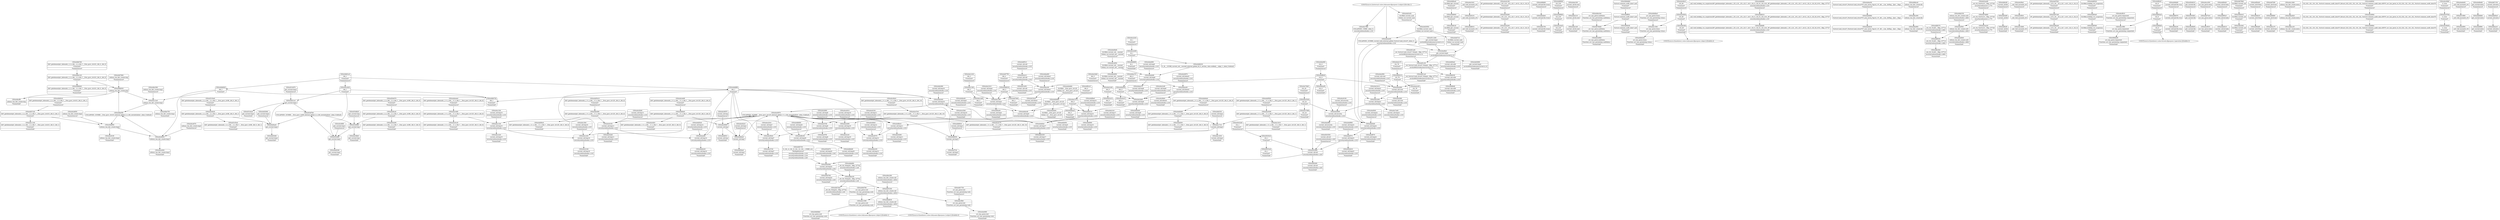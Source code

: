 digraph {
	CE0x44bb7d0 [shape=record,shape=Mrecord,label="{CE0x44bb7d0|i64*_getelementptr_inbounds_(_2_x_i64_,_2_x_i64_*___llvm_gcov_ctr410,_i64_0,_i64_0)|*Constant*|*SummSource*}"]
	CE0x44d9c20 [shape=record,shape=Mrecord,label="{CE0x44d9c20|GLOBAL:get_current|*Constant*|*SummSink*}"]
	CE0x4504760 [shape=record,shape=Mrecord,label="{CE0x4504760|current_sid:tmp24|security/selinux/hooks.c,220|*SummSink*}"]
	CE0x44e0210 [shape=record,shape=Mrecord,label="{CE0x44e0210|_call_void_mcount()_#3}"]
	CE0x44cb200 [shape=record,shape=Mrecord,label="{CE0x44cb200|i8*_getelementptr_inbounds_(_45_x_i8_,_45_x_i8_*_.str12,_i32_0,_i32_0)|*Constant*|*SummSink*}"]
	CE0x44bd830 [shape=record,shape=Mrecord,label="{CE0x44bd830|selinux_tun_dev_create:call|security/selinux/hooks.c,4652|*SummSink*}"]
	CE0x44c1830 [shape=record,shape=Mrecord,label="{CE0x44c1830|current_sid:tmp2|*SummSink*}"]
	CE0x453d7b0 [shape=record,shape=Mrecord,label="{CE0x453d7b0|COLLAPSED:_GCMRE___llvm_gcov_ctr98_internal_global_2_x_i64_zeroinitializer:_elem_0:default:}"]
	CE0x44dfd90 [shape=record,shape=Mrecord,label="{CE0x44dfd90|current_sid:tmp10|security/selinux/hooks.c,218|*SummSink*}"]
	CE0x44dad00 [shape=record,shape=Mrecord,label="{CE0x44dad00|current_sid:tobool|security/selinux/hooks.c,218|*SummSource*}"]
	CE0x44dc640 [shape=record,shape=Mrecord,label="{CE0x44dc640|current_sid:tmp18|security/selinux/hooks.c,218}"]
	CE0x44fa750 [shape=record,shape=Mrecord,label="{CE0x44fa750|current_sid:land.lhs.true2|*SummSink*}"]
	CE0x44ceee0 [shape=record,shape=Mrecord,label="{CE0x44ceee0|i32_218|*Constant*|*SummSink*}"]
	CE0x4504580 [shape=record,shape=Mrecord,label="{CE0x4504580|current_sid:tmp24|security/selinux/hooks.c,220}"]
	CE0x4510ea0 [shape=record,shape=Mrecord,label="{CE0x4510ea0|get_current:tmp3|*SummSink*}"]
	CE0x44ee160 [shape=record,shape=Mrecord,label="{CE0x44ee160|current_sid:do.end|*SummSource*}"]
	CE0x44c91f0 [shape=record,shape=Mrecord,label="{CE0x44c91f0|current_sid:tmp13|security/selinux/hooks.c,218}"]
	CE0x44eb220 [shape=record,shape=Mrecord,label="{CE0x44eb220|current_sid:tmp14|security/selinux/hooks.c,218|*SummSink*}"]
	CE0x44f0a00 [shape=record,shape=Mrecord,label="{CE0x44f0a00|current_sid:tmp4|security/selinux/hooks.c,218|*SummSink*}"]
	CE0x44d3890 [shape=record,shape=Mrecord,label="{CE0x44d3890|get_current:tmp4|./arch/x86/include/asm/current.h,14|*SummSink*}"]
	CE0x44d8900 [shape=record,shape=Mrecord,label="{CE0x44d8900|i32_218|*Constant*|*SummSource*}"]
	CE0x44e1300 [shape=record,shape=Mrecord,label="{CE0x44e1300|i64_3|*Constant*}"]
	CE0x44bc560 [shape=record,shape=Mrecord,label="{CE0x44bc560|selinux_tun_dev_create:tmp1|*SummSource*}"]
	CE0x44d4e40 [shape=record,shape=Mrecord,label="{CE0x44d4e40|current_sid:tmp5|security/selinux/hooks.c,218|*SummSource*}"]
	CE0x44be3e0 [shape=record,shape=Mrecord,label="{CE0x44be3e0|avc_has_perm:auditdata|Function::avc_has_perm&Arg::auditdata::|*SummSource*}"]
	CE0x44bb430 [shape=record,shape=Mrecord,label="{CE0x44bb430|avc_has_perm:tclass|Function::avc_has_perm&Arg::tclass::|*SummSink*}"]
	"CONST[source:0(mediator),value:2(dynamic)][purpose:{object}][SnkIdx:1]"
	CE0x44e3e10 [shape=record,shape=Mrecord,label="{CE0x44e3e10|i64_5|*Constant*|*SummSink*}"]
	CE0x44c43b0 [shape=record,shape=Mrecord,label="{CE0x44c43b0|current_sid:tmp18|security/selinux/hooks.c,218|*SummSink*}"]
	CE0x44ef2d0 [shape=record,shape=Mrecord,label="{CE0x44ef2d0|current_sid:tmp22|security/selinux/hooks.c,218}"]
	CE0x44c2290 [shape=record,shape=Mrecord,label="{CE0x44c2290|i8_1|*Constant*}"]
	CE0x44d4440 [shape=record,shape=Mrecord,label="{CE0x44d4440|current_sid:tmp9|security/selinux/hooks.c,218|*SummSink*}"]
	CE0x44d6d80 [shape=record,shape=Mrecord,label="{CE0x44d6d80|_call_void_lockdep_rcu_suspicious(i8*_getelementptr_inbounds_(_25_x_i8_,_25_x_i8_*_.str3,_i32_0,_i32_0),_i32_218,_i8*_getelementptr_inbounds_(_45_x_i8_,_45_x_i8_*_.str12,_i32_0,_i32_0))_#10,_!dbg_!27727|security/selinux/hooks.c,218|*SummSource*}"]
	CE0x45033a0 [shape=record,shape=Mrecord,label="{CE0x45033a0|i32_1|*Constant*|*SummSink*}"]
	CE0x44ee6d0 [shape=record,shape=Mrecord,label="{CE0x44ee6d0|current_sid:tmp8|security/selinux/hooks.c,218}"]
	CE0x44d96d0 [shape=record,shape=Mrecord,label="{CE0x44d96d0|current_sid:call4|security/selinux/hooks.c,218|*SummSink*}"]
	CE0x44ca020 [shape=record,shape=Mrecord,label="{CE0x44ca020|i64_1|*Constant*}"]
	CE0x44f1c00 [shape=record,shape=Mrecord,label="{CE0x44f1c00|_ret_%struct.task_struct*_%tmp4,_!dbg_!27714|./arch/x86/include/asm/current.h,14}"]
	CE0x44d7960 [shape=record,shape=Mrecord,label="{CE0x44d7960|i64_2|*Constant*|*SummSink*}"]
	CE0x44f2490 [shape=record,shape=Mrecord,label="{CE0x44f2490|current_sid:sid|security/selinux/hooks.c,220|*SummSink*}"]
	CE0x44e09f0 [shape=record,shape=Mrecord,label="{CE0x44e09f0|avc_has_perm:tsid|Function::avc_has_perm&Arg::tsid::|*SummSink*}"]
	CE0x44fb860 [shape=record,shape=Mrecord,label="{CE0x44fb860|current_sid:land.lhs.true2|*SummSource*}"]
	CE0x44d3a50 [shape=record,shape=Mrecord,label="{CE0x44d3a50|GLOBAL:current_task|Global_var:current_task|*SummSource*}"]
	CE0x44bd620 [shape=record,shape=Mrecord,label="{CE0x44bd620|i64_1|*Constant*}"]
	CE0x44d31c0 [shape=record,shape=Mrecord,label="{CE0x44d31c0|get_current:tmp3}"]
	CE0x44c4fc0 [shape=record,shape=Mrecord,label="{CE0x44c4fc0|i64*_getelementptr_inbounds_(_11_x_i64_,_11_x_i64_*___llvm_gcov_ctr125,_i64_0,_i64_0)|*Constant*|*SummSink*}"]
	CE0x44ebb30 [shape=record,shape=Mrecord,label="{CE0x44ebb30|%struct.task_struct*_(%struct.task_struct**)*_asm_movq_%gs:$_1:P_,$0_,_r,im,_dirflag_,_fpsr_,_flags_|*SummSink*}"]
	CE0x44bbca0 [shape=record,shape=Mrecord,label="{CE0x44bbca0|selinux_tun_dev_create:bb|*SummSource*}"]
	CE0x44b81a0 [shape=record,shape=Mrecord,label="{CE0x44b81a0|i64_1|*Constant*|*SummSource*}"]
	CE0x44f0cc0 [shape=record,shape=Mrecord,label="{CE0x44f0cc0|i64_0|*Constant*|*SummSource*}"]
	CE0x643e9b0 [shape=record,shape=Mrecord,label="{CE0x643e9b0|avc_has_perm:auditdata|Function::avc_has_perm&Arg::auditdata::|*SummSink*}"]
	CE0x3dbc0e0 [shape=record,shape=Mrecord,label="{CE0x3dbc0e0|_ret_i32_%call1,_!dbg_!27714|security/selinux/hooks.c,4661|*SummSink*}"]
	CE0x44c1140 [shape=record,shape=Mrecord,label="{CE0x44c1140|i64*_getelementptr_inbounds_(_2_x_i64_,_2_x_i64_*___llvm_gcov_ctr410,_i64_0,_i64_1)|*Constant*|*SummSink*}"]
	CE0x44d56c0 [shape=record,shape=Mrecord,label="{CE0x44d56c0|i64*_getelementptr_inbounds_(_11_x_i64_,_11_x_i64_*___llvm_gcov_ctr125,_i64_0,_i64_6)|*Constant*|*SummSink*}"]
	CE0x44c82c0 [shape=record,shape=Mrecord,label="{CE0x44c82c0|current_sid:tmp1|*SummSource*}"]
	CE0x44fdc80 [shape=record,shape=Mrecord,label="{CE0x44fdc80|current_sid:bb|*SummSource*}"]
	CE0x44c2160 [shape=record,shape=Mrecord,label="{CE0x44c2160|current_sid:tmp16|security/selinux/hooks.c,218|*SummSink*}"]
	CE0x44eb8b0 [shape=record,shape=Mrecord,label="{CE0x44eb8b0|%struct.task_struct*_(%struct.task_struct**)*_asm_movq_%gs:$_1:P_,$0_,_r,im,_dirflag_,_fpsr_,_flags_}"]
	CE0x44dd810 [shape=record,shape=Mrecord,label="{CE0x44dd810|_call_void_mcount()_#3|*SummSink*}"]
	CE0x44c17c0 [shape=record,shape=Mrecord,label="{CE0x44c17c0|current_sid:tmp2}"]
	CE0x44c3b80 [shape=record,shape=Mrecord,label="{CE0x44c3b80|_call_void_mcount()_#3|*SummSink*}"]
	CE0x4502d10 [shape=record,shape=Mrecord,label="{CE0x4502d10|current_sid:tmp23|security/selinux/hooks.c,218|*SummSink*}"]
	CE0x44ef400 [shape=record,shape=Mrecord,label="{CE0x44ef400|current_sid:tmp22|security/selinux/hooks.c,218|*SummSource*}"]
	CE0x44d7cd0 [shape=record,shape=Mrecord,label="{CE0x44d7cd0|i8*_getelementptr_inbounds_(_25_x_i8_,_25_x_i8_*_.str3,_i32_0,_i32_0)|*Constant*}"]
	CE0x44bf630 [shape=record,shape=Mrecord,label="{CE0x44bf630|current_sid:tmp3|*SummSource*}"]
	CE0x44d7f20 [shape=record,shape=Mrecord,label="{CE0x44d7f20|i8*_getelementptr_inbounds_(_25_x_i8_,_25_x_i8_*_.str3,_i32_0,_i32_0)|*Constant*|*SummSource*}"]
	CE0x44e3c60 [shape=record,shape=Mrecord,label="{CE0x44e3c60|i64_5|*Constant*}"]
	CE0x643ea20 [shape=record,shape=Mrecord,label="{CE0x643ea20|_ret_i32_%retval.0,_!dbg_!27728|security/selinux/avc.c,775|*SummSink*}"]
	CE0x44e3540 [shape=record,shape=Mrecord,label="{CE0x44e3540|i32_22|*Constant*}"]
	CE0x44d8440 [shape=record,shape=Mrecord,label="{CE0x44d8440|GLOBAL:lockdep_rcu_suspicious|*Constant*}"]
	CE0x589dc80 [shape=record,shape=Mrecord,label="{CE0x589dc80|avc_has_perm:requested|Function::avc_has_perm&Arg::requested::|*SummSink*}"]
	CE0x44cc430 [shape=record,shape=Mrecord,label="{CE0x44cc430|current_sid:tmp16|security/selinux/hooks.c,218}"]
	CE0x44c8390 [shape=record,shape=Mrecord,label="{CE0x44c8390|i64*_getelementptr_inbounds_(_11_x_i64_,_11_x_i64_*___llvm_gcov_ctr125,_i64_0,_i64_1)|*Constant*}"]
	CE0x44f4c00 [shape=record,shape=Mrecord,label="{CE0x44f4c00|current_sid:land.lhs.true|*SummSink*}"]
	CE0x45104e0 [shape=record,shape=Mrecord,label="{CE0x45104e0|i64*_getelementptr_inbounds_(_2_x_i64_,_2_x_i64_*___llvm_gcov_ctr98,_i64_0,_i64_1)|*Constant*|*SummSource*}"]
	CE0x44bb4a0 [shape=record,shape=Mrecord,label="{CE0x44bb4a0|i32_8|*Constant*}"]
	CE0x4503f40 [shape=record,shape=Mrecord,label="{CE0x4503f40|get_current:bb}"]
	CE0x453c8e0 [shape=record,shape=Mrecord,label="{CE0x453c8e0|get_current:tmp1}"]
	CE0x44c8100 [shape=record,shape=Mrecord,label="{CE0x44c8100|current_sid:security|security/selinux/hooks.c,218|*SummSource*}"]
	CE0x44d4dd0 [shape=record,shape=Mrecord,label="{CE0x44d4dd0|GLOBAL:__llvm_gcov_ctr125|Global_var:__llvm_gcov_ctr125}"]
	CE0x44bdba0 [shape=record,shape=Mrecord,label="{CE0x44bdba0|avc_has_perm:tclass|Function::avc_has_perm&Arg::tclass::|*SummSource*}"]
	CE0x44e2c70 [shape=record,shape=Mrecord,label="{CE0x44e2c70|i32_78|*Constant*|*SummSource*}"]
	CE0x44c6330 [shape=record,shape=Mrecord,label="{CE0x44c6330|current_sid:tmp11|security/selinux/hooks.c,218|*SummSource*}"]
	CE0x44e3290 [shape=record,shape=Mrecord,label="{CE0x44e3290|current_sid:tmp21|security/selinux/hooks.c,218}"]
	CE0x44c47e0 [shape=record,shape=Mrecord,label="{CE0x44c47e0|i64*_getelementptr_inbounds_(_11_x_i64_,_11_x_i64_*___llvm_gcov_ctr125,_i64_0,_i64_10)|*Constant*}"]
	CE0x44c2430 [shape=record,shape=Mrecord,label="{CE0x44c2430|i8_1|*Constant*|*SummSource*}"]
	CE0x44cb0d0 [shape=record,shape=Mrecord,label="{CE0x44cb0d0|i8*_getelementptr_inbounds_(_45_x_i8_,_45_x_i8_*_.str12,_i32_0,_i32_0)|*Constant*}"]
	CE0x453d820 [shape=record,shape=Mrecord,label="{CE0x453d820|get_current:tmp|*SummSource*}"]
	CE0x44e3d40 [shape=record,shape=Mrecord,label="{CE0x44e3d40|i64_5|*Constant*|*SummSource*}"]
	CE0x4504070 [shape=record,shape=Mrecord,label="{CE0x4504070|i64*_getelementptr_inbounds_(_2_x_i64_,_2_x_i64_*___llvm_gcov_ctr98,_i64_0,_i64_0)|*Constant*|*SummSource*}"]
	"CONST[source:2(external),value:2(dynamic)][purpose:{subject}][SrcIdx:1]"
	CE0x44f8300 [shape=record,shape=Mrecord,label="{CE0x44f8300|_ret_i32_%call1,_!dbg_!27714|security/selinux/hooks.c,4661}"]
	CE0x44ebf30 [shape=record,shape=Mrecord,label="{CE0x44ebf30|i64*_getelementptr_inbounds_(_11_x_i64_,_11_x_i64_*___llvm_gcov_ctr125,_i64_0,_i64_9)|*Constant*|*SummSink*}"]
	CE0x44c6570 [shape=record,shape=Mrecord,label="{CE0x44c6570|current_sid:tmp12|security/selinux/hooks.c,218}"]
	CE0x44eaed0 [shape=record,shape=Mrecord,label="{CE0x44eaed0|current_sid:tmp14|security/selinux/hooks.c,218}"]
	CE0x44eb7c0 [shape=record,shape=Mrecord,label="{CE0x44eb7c0|GLOBAL:current_task|Global_var:current_task|*SummSink*}"]
	CE0x44cb190 [shape=record,shape=Mrecord,label="{CE0x44cb190|i8*_getelementptr_inbounds_(_45_x_i8_,_45_x_i8_*_.str12,_i32_0,_i32_0)|*Constant*|*SummSource*}"]
	CE0x44bec20 [shape=record,shape=Mrecord,label="{CE0x44bec20|_ret_i32_%tmp24,_!dbg_!27742|security/selinux/hooks.c,220}"]
	CE0x44ca300 [shape=record,shape=Mrecord,label="{CE0x44ca300|avc_has_perm:entry|*SummSource*}"]
	CE0x44f9440 [shape=record,shape=Mrecord,label="{CE0x44f9440|current_sid:do.body|*SummSource*}"]
	CE0x44c66e0 [shape=record,shape=Mrecord,label="{CE0x44c66e0|current_sid:tmp12|security/selinux/hooks.c,218|*SummSource*}"]
	CE0x44beec0 [shape=record,shape=Mrecord,label="{CE0x44beec0|GLOBAL:current_sid|*Constant*}"]
	CE0x589dcf0 [shape=record,shape=Mrecord,label="{CE0x589dcf0|%struct.common_audit_data*_null|*Constant*|*SummSink*}"]
	CE0x44d94e0 [shape=record,shape=Mrecord,label="{CE0x44d94e0|current_sid:call4|security/selinux/hooks.c,218|*SummSource*}"]
	CE0x44e8b90 [shape=record,shape=Mrecord,label="{CE0x44e8b90|get_current:bb|*SummSink*}"]
	CE0x44e3b10 [shape=record,shape=Mrecord,label="{CE0x44e3b10|i64_4|*Constant*|*SummSink*}"]
	CE0x44bd410 [shape=record,shape=Mrecord,label="{CE0x44bd410|current_sid:do.body|*SummSink*}"]
	CE0x44d5410 [shape=record,shape=Mrecord,label="{CE0x44d5410|i64*_getelementptr_inbounds_(_11_x_i64_,_11_x_i64_*___llvm_gcov_ctr125,_i64_0,_i64_6)|*Constant*|*SummSource*}"]
	CE0x44f4d10 [shape=record,shape=Mrecord,label="{CE0x44f4d10|current_sid:if.then}"]
	CE0x44e8390 [shape=record,shape=Mrecord,label="{CE0x44e8390|get_current:tmp1|*SummSink*}"]
	CE0x45105a0 [shape=record,shape=Mrecord,label="{CE0x45105a0|i64*_getelementptr_inbounds_(_2_x_i64_,_2_x_i64_*___llvm_gcov_ctr98,_i64_0,_i64_1)|*Constant*|*SummSink*}"]
	CE0x44da0e0 [shape=record,shape=Mrecord,label="{CE0x44da0e0|i64_4|*Constant*}"]
	CE0x4503240 [shape=record,shape=Mrecord,label="{CE0x4503240|i32_1|*Constant*|*SummSource*}"]
	CE0x44d9250 [shape=record,shape=Mrecord,label="{CE0x44d9250|current_sid:call4|security/selinux/hooks.c,218}"]
	CE0x44d8e80 [shape=record,shape=Mrecord,label="{CE0x44d8e80|current_sid:tmp20|security/selinux/hooks.c,218|*SummSink*}"]
	CE0x44da4e0 [shape=record,shape=Mrecord,label="{CE0x44da4e0|i64*_getelementptr_inbounds_(_11_x_i64_,_11_x_i64_*___llvm_gcov_ctr125,_i64_0,_i64_8)|*Constant*|*SummSource*}"]
	CE0x44d8590 [shape=record,shape=Mrecord,label="{CE0x44d8590|GLOBAL:lockdep_rcu_suspicious|*Constant*|*SummSink*}"]
	CE0x44c6d30 [shape=record,shape=Mrecord,label="{CE0x44c6d30|selinux_tun_dev_create:tmp3}"]
	CE0x44bbb40 [shape=record,shape=Mrecord,label="{CE0x44bbb40|i64*_getelementptr_inbounds_(_2_x_i64_,_2_x_i64_*___llvm_gcov_ctr410,_i64_0,_i64_0)|*Constant*|*SummSink*}"]
	CE0x44be750 [shape=record,shape=Mrecord,label="{CE0x44be750|selinux_tun_dev_create:tmp1|*SummSink*}"]
	CE0x44d4eb0 [shape=record,shape=Mrecord,label="{CE0x44d4eb0|GLOBAL:__llvm_gcov_ctr125|Global_var:__llvm_gcov_ctr125|*SummSink*}"]
	CE0x44c1090 [shape=record,shape=Mrecord,label="{CE0x44c1090|avc_has_perm:ssid|Function::avc_has_perm&Arg::ssid::}"]
	CE0x44e2fd0 [shape=record,shape=Mrecord,label="{CE0x44e2fd0|current_sid:cred|security/selinux/hooks.c,218|*SummSink*}"]
	CE0x44e8ae0 [shape=record,shape=Mrecord,label="{CE0x44e8ae0|get_current:tmp2}"]
	CE0x44edfa0 [shape=record,shape=Mrecord,label="{CE0x44edfa0|get_current:tmp4|./arch/x86/include/asm/current.h,14}"]
	CE0x44ddf80 [shape=record,shape=Mrecord,label="{CE0x44ddf80|i64_1|*Constant*}"]
	CE0x44d30d0 [shape=record,shape=Mrecord,label="{CE0x44d30d0|get_current:tmp2|*SummSink*}"]
	CE0x4504910 [shape=record,shape=Mrecord,label="{CE0x4504910|get_current:bb|*SummSource*}"]
	CE0x44eea00 [shape=record,shape=Mrecord,label="{CE0x44eea00|current_sid:tobool1|security/selinux/hooks.c,218}"]
	CE0x44c3f60 [shape=record,shape=Mrecord,label="{CE0x44c3f60|avc_has_perm:requested|Function::avc_has_perm&Arg::requested::}"]
	CE0x44e14d0 [shape=record,shape=Mrecord,label="{CE0x44e14d0|i64_3|*Constant*|*SummSink*}"]
	CE0x44bf330 [shape=record,shape=Mrecord,label="{CE0x44bf330|current_sid:tmp2|*SummSource*}"]
	CE0x44e3cd0 [shape=record,shape=Mrecord,label="{CE0x44e3cd0|current_sid:tmp9|security/selinux/hooks.c,218|*SummSource*}"]
	CE0x44cf9a0 [shape=record,shape=Mrecord,label="{CE0x44cf9a0|_call_void_mcount()_#3|*SummSource*}"]
	CE0x44c81f0 [shape=record,shape=Mrecord,label="{CE0x44c81f0|selinux_tun_dev_create:tmp2|*SummSink*}"]
	CE0x44d4310 [shape=record,shape=Mrecord,label="{CE0x44d4310|current_sid:tmp10|security/selinux/hooks.c,218}"]
	CE0x44b76a0 [shape=record,shape=Mrecord,label="{CE0x44b76a0|_ret_i32_%tmp24,_!dbg_!27742|security/selinux/hooks.c,220|*SummSink*}"]
	CE0x44e2d90 [shape=record,shape=Mrecord,label="{CE0x44e2d90|current_sid:cred|security/selinux/hooks.c,218}"]
	CE0x44c9bb0 [shape=record,shape=Mrecord,label="{CE0x44c9bb0|get_current:tmp|*SummSink*}"]
	CE0x44e2e00 [shape=record,shape=Mrecord,label="{CE0x44e2e00|COLLAPSED:_GCMRE_current_task_external_global_%struct.task_struct*:_elem_0::|security/selinux/hooks.c,218}"]
	CE0x44be960 [shape=record,shape=Mrecord,label="{CE0x44be960|selinux_tun_dev_create:bb|*SummSink*}"]
	CE0x44f70f0 [shape=record,shape=Mrecord,label="{CE0x44f70f0|current_sid:if.end|*SummSource*}"]
	CE0x453d5b0 [shape=record,shape=Mrecord,label="{CE0x453d5b0|get_current:tmp}"]
	CE0x44d6df0 [shape=record,shape=Mrecord,label="{CE0x44d6df0|_call_void_lockdep_rcu_suspicious(i8*_getelementptr_inbounds_(_25_x_i8_,_25_x_i8_*_.str3,_i32_0,_i32_0),_i32_218,_i8*_getelementptr_inbounds_(_45_x_i8_,_45_x_i8_*_.str12,_i32_0,_i32_0))_#10,_!dbg_!27727|security/selinux/hooks.c,218|*SummSink*}"]
	CE0x44dcf80 [shape=record,shape=Mrecord,label="{CE0x44dcf80|i64*_getelementptr_inbounds_(_11_x_i64_,_11_x_i64_*___llvm_gcov_ctr125,_i64_0,_i64_6)|*Constant*}"]
	CE0x44ce000 [shape=record,shape=Mrecord,label="{CE0x44ce000|selinux_tun_dev_create:tmp3|*SummSink*}"]
	CE0x44f5ed0 [shape=record,shape=Mrecord,label="{CE0x44f5ed0|current_sid:if.then|*SummSink*}"]
	"CONST[source:0(mediator),value:2(dynamic)][purpose:{subject}][SnkIdx:0]"
	CE0x44dc890 [shape=record,shape=Mrecord,label="{CE0x44dc890|current_sid:tmp18|security/selinux/hooks.c,218|*SummSource*}"]
	CE0x44ba620 [shape=record,shape=Mrecord,label="{CE0x44ba620|selinux_tun_dev_create:entry}"]
	CE0x44c9800 [shape=record,shape=Mrecord,label="{CE0x44c9800|current_sid:tmp}"]
	CE0x44d4ba0 [shape=record,shape=Mrecord,label="{CE0x44d4ba0|i64_0|*Constant*|*SummSink*}"]
	CE0x44d6fb0 [shape=record,shape=Mrecord,label="{CE0x44d6fb0|i32_(i32,_i32,_i16,_i32,_%struct.common_audit_data*)*_bitcast_(i32_(i32,_i32,_i16,_i32,_%struct.common_audit_data.495*)*_avc_has_perm_to_i32_(i32,_i32,_i16,_i32,_%struct.common_audit_data*)*)|*Constant*|*SummSink*}"]
	CE0x44e3fb0 [shape=record,shape=Mrecord,label="{CE0x44e3fb0|avc_has_perm:tsid|Function::avc_has_perm&Arg::tsid::}"]
	CE0x44bbf60 [shape=record,shape=Mrecord,label="{CE0x44bbf60|_ret_i32_%tmp24,_!dbg_!27742|security/selinux/hooks.c,220|*SummSource*}"]
	CE0x44bb5c0 [shape=record,shape=Mrecord,label="{CE0x44bb5c0|i64*_getelementptr_inbounds_(_2_x_i64_,_2_x_i64_*___llvm_gcov_ctr410,_i64_0,_i64_1)|*Constant*|*SummSource*}"]
	CE0x44ee890 [shape=record,shape=Mrecord,label="{CE0x44ee890|current_sid:tmp8|security/selinux/hooks.c,218|*SummSource*}"]
	CE0x44cfa10 [shape=record,shape=Mrecord,label="{CE0x44cfa10|current_sid:call|security/selinux/hooks.c,218}"]
	CE0x5b78dd0 [shape=record,shape=Mrecord,label="{CE0x5b78dd0|avc_has_perm:auditdata|Function::avc_has_perm&Arg::auditdata::}"]
	CE0x44d8520 [shape=record,shape=Mrecord,label="{CE0x44d8520|GLOBAL:lockdep_rcu_suspicious|*Constant*|*SummSource*}"]
	CE0x44cb7d0 [shape=record,shape=Mrecord,label="{CE0x44cb7d0|current_sid:tmp6|security/selinux/hooks.c,218}"]
	CE0x44d86b0 [shape=record,shape=Mrecord,label="{CE0x44d86b0|i32_218|*Constant*}"]
	CE0x44c4490 [shape=record,shape=Mrecord,label="{CE0x44c4490|current_sid:tmp19|security/selinux/hooks.c,218}"]
	CE0x44c2850 [shape=record,shape=Mrecord,label="{CE0x44c2850|GLOBAL:current_sid.__warned|Global_var:current_sid.__warned}"]
	CE0x44ee1d0 [shape=record,shape=Mrecord,label="{CE0x44ee1d0|current_sid:do.end|*SummSink*}"]
	CE0x44cf830 [shape=record,shape=Mrecord,label="{CE0x44cf830|_call_void_mcount()_#3}"]
	CE0x4ddfe40 [shape=record,shape=Mrecord,label="{CE0x4ddfe40|i32_8|*Constant*|*SummSource*}"]
	CE0x44c87f0 [shape=record,shape=Mrecord,label="{CE0x44c87f0|current_sid:tmp6|security/selinux/hooks.c,218|*SummSink*}"]
	CE0x44bd780 [shape=record,shape=Mrecord,label="{CE0x44bd780|avc_has_perm:ssid|Function::avc_has_perm&Arg::ssid::|*SummSource*}"]
	CE0x44dac90 [shape=record,shape=Mrecord,label="{CE0x44dac90|current_sid:tobool|security/selinux/hooks.c,218}"]
	CE0x44d3060 [shape=record,shape=Mrecord,label="{CE0x44d3060|get_current:tmp2|*SummSource*}"]
	CE0x44bb930 [shape=record,shape=Mrecord,label="{CE0x44bb930|selinux_tun_dev_create:tmp}"]
	CE0x44e2c00 [shape=record,shape=Mrecord,label="{CE0x44e2c00|i32_78|*Constant*|*SummSink*}"]
	CE0x44c4ce0 [shape=record,shape=Mrecord,label="{CE0x44c4ce0|current_sid:tmp19|security/selinux/hooks.c,218|*SummSink*}"]
	CE0x44d77f0 [shape=record,shape=Mrecord,label="{CE0x44d77f0|i64_2|*Constant*|*SummSource*}"]
	CE0x44c0c30 [shape=record,shape=Mrecord,label="{CE0x44c0c30|i64*_getelementptr_inbounds_(_11_x_i64_,_11_x_i64_*___llvm_gcov_ctr125,_i64_0,_i64_8)|*Constant*|*SummSink*}"]
	CE0x44e0bd0 [shape=record,shape=Mrecord,label="{CE0x44e0bd0|GLOBAL:current_sid.__warned|Global_var:current_sid.__warned|*SummSource*}"]
	CE0x44c0980 [shape=record,shape=Mrecord,label="{CE0x44c0980|i1_true|*Constant*|*SummSource*}"]
	CE0x44e1570 [shape=record,shape=Mrecord,label="{CE0x44e1570|i64_0|*Constant*}"]
	CE0x4510d70 [shape=record,shape=Mrecord,label="{CE0x4510d70|get_current:tmp3|*SummSource*}"]
	CE0x4510f60 [shape=record,shape=Mrecord,label="{CE0x4510f60|_call_void_mcount()_#3}"]
	CE0x44c4910 [shape=record,shape=Mrecord,label="{CE0x44c4910|current_sid:tmp19|security/selinux/hooks.c,218|*SummSource*}"]
	CE0x44c3e50 [shape=record,shape=Mrecord,label="{CE0x44c3e50|current_sid:call|security/selinux/hooks.c,218|*SummSink*}"]
	CE0x44b78b0 [shape=record,shape=Mrecord,label="{CE0x44b78b0|GLOBAL:current_sid|*Constant*|*SummSource*}"]
	CE0x44bc400 [shape=record,shape=Mrecord,label="{CE0x44bc400|selinux_tun_dev_create:bb}"]
	CE0x44e0d50 [shape=record,shape=Mrecord,label="{CE0x44e0d50|GLOBAL:current_sid.__warned|Global_var:current_sid.__warned|*SummSink*}"]
	CE0x44f4b60 [shape=record,shape=Mrecord,label="{CE0x44f4b60|current_sid:land.lhs.true|*SummSource*}"]
	CE0x44d4cd0 [shape=record,shape=Mrecord,label="{CE0x44d4cd0|current_sid:tmp5|security/selinux/hooks.c,218}"]
	CE0x44c68e0 [shape=record,shape=Mrecord,label="{CE0x44c68e0|current_sid:tobool1|security/selinux/hooks.c,218|*SummSink*}"]
	CE0x44c4070 [shape=record,shape=Mrecord,label="{CE0x44c4070|selinux_tun_dev_create:tmp3|*SummSource*}"]
	CE0x59d08b0 [shape=record,shape=Mrecord,label="{CE0x59d08b0|avc_has_perm:ssid|Function::avc_has_perm&Arg::ssid::|*SummSink*}"]
	CE0x44e2f00 [shape=record,shape=Mrecord,label="{CE0x44e2f00|current_sid:cred|security/selinux/hooks.c,218|*SummSource*}"]
	CE0x4511260 [shape=record,shape=Mrecord,label="{CE0x4511260|get_current:tmp4|./arch/x86/include/asm/current.h,14|*SummSource*}"]
	CE0x4ddfeb0 [shape=record,shape=Mrecord,label="{CE0x4ddfeb0|i32_8|*Constant*|*SummSink*}"]
	CE0x44bcde0 [shape=record,shape=Mrecord,label="{CE0x44bcde0|GLOBAL:current_sid|*Constant*|*SummSink*}"]
	"CONST[source:0(mediator),value:0(static)][purpose:{operation}][SnkIdx:3]"
	CE0x44d9e60 [shape=record,shape=Mrecord,label="{CE0x44d9e60|get_current:entry|*SummSource*}"]
	CE0x44c1560 [shape=record,shape=Mrecord,label="{CE0x44c1560|avc_has_perm:tclass|Function::avc_has_perm&Arg::tclass::}"]
	CE0x44dd230 [shape=record,shape=Mrecord,label="{CE0x44dd230|0:_i8,_:_GCMR_current_sid.__warned_internal_global_i8_0,_section_.data.unlikely_,_align_1:_elem_0:default:}"]
	CE0x44cb640 [shape=record,shape=Mrecord,label="{CE0x44cb640|selinux_tun_dev_create:call1|security/selinux/hooks.c,4661|*SummSink*}"]
	CE0x44c6050 [shape=record,shape=Mrecord,label="{CE0x44c6050|i16_49|*Constant*}"]
	CE0x44dc210 [shape=record,shape=Mrecord,label="{CE0x44dc210|current_sid:do.end}"]
	CE0x44c60c0 [shape=record,shape=Mrecord,label="{CE0x44c60c0|i16_49|*Constant*|*SummSource*}"]
	CE0x44c2720 [shape=record,shape=Mrecord,label="{CE0x44c2720|current_sid:tmp7|security/selinux/hooks.c,218|*SummSink*}"]
	CE0x44d6f40 [shape=record,shape=Mrecord,label="{CE0x44d6f40|i32_(i32,_i32,_i16,_i32,_%struct.common_audit_data*)*_bitcast_(i32_(i32,_i32,_i16,_i32,_%struct.common_audit_data.495*)*_avc_has_perm_to_i32_(i32,_i32,_i16,_i32,_%struct.common_audit_data*)*)|*Constant*|*SummSource*}"]
	CE0x44c6870 [shape=record,shape=Mrecord,label="{CE0x44c6870|current_sid:tobool1|security/selinux/hooks.c,218|*SummSource*}"]
	CE0x44fcb80 [shape=record,shape=Mrecord,label="{CE0x44fcb80|current_sid:bb}"]
	CE0x44d6a00 [shape=record,shape=Mrecord,label="{CE0x44d6a00|i8*_getelementptr_inbounds_(_25_x_i8_,_25_x_i8_*_.str3,_i32_0,_i32_0)|*Constant*|*SummSink*}"]
	CE0x589dd60 [shape=record,shape=Mrecord,label="{CE0x589dd60|%struct.common_audit_data*_null|*Constant*|*SummSource*}"]
	CE0x44dce50 [shape=record,shape=Mrecord,label="{CE0x44dce50|current_sid:tmp12|security/selinux/hooks.c,218|*SummSink*}"]
	CE0x44cc220 [shape=record,shape=Mrecord,label="{CE0x44cc220|current_sid:tmp15|security/selinux/hooks.c,218|*SummSink*}"]
	CE0x44f8370 [shape=record,shape=Mrecord,label="{CE0x44f8370|_ret_i32_%call1,_!dbg_!27714|security/selinux/hooks.c,4661|*SummSource*}"]
	CE0x44c12a0 [shape=record,shape=Mrecord,label="{CE0x44c12a0|selinux_tun_dev_create:tmp1}"]
	CE0x44cf500 [shape=record,shape=Mrecord,label="{CE0x44cf500|selinux_tun_dev_create:call1|security/selinux/hooks.c,4661}"]
	CE0x44d68f0 [shape=record,shape=Mrecord,label="{CE0x44d68f0|i8_1|*Constant*|*SummSink*}"]
	CE0x44f2950 [shape=record,shape=Mrecord,label="{CE0x44f2950|current_sid:tmp5|security/selinux/hooks.c,218|*SummSink*}"]
	CE0x44cc1b0 [shape=record,shape=Mrecord,label="{CE0x44cc1b0|current_sid:tmp15|security/selinux/hooks.c,218|*SummSource*}"]
	CE0x44e8ca0 [shape=record,shape=Mrecord,label="{CE0x44e8ca0|i64*_getelementptr_inbounds_(_2_x_i64_,_2_x_i64_*___llvm_gcov_ctr98,_i64_0,_i64_0)|*Constant*}"]
	CE0x44c96f0 [shape=record,shape=Mrecord,label="{CE0x44c96f0|get_current:tmp1|*SummSource*}"]
	CE0x44edf00 [shape=record,shape=Mrecord,label="{CE0x44edf00|_call_void_mcount()_#3|*SummSink*}"]
	CE0x44c5ac0 [shape=record,shape=Mrecord,label="{CE0x44c5ac0|current_sid:tobool|security/selinux/hooks.c,218|*SummSink*}"]
	CE0x44d5f20 [shape=record,shape=Mrecord,label="{CE0x44d5f20|i64*_getelementptr_inbounds_(_11_x_i64_,_11_x_i64_*___llvm_gcov_ctr125,_i64_0,_i64_1)|*Constant*|*SummSource*}"]
	CE0x44c7a60 [shape=record,shape=Mrecord,label="{CE0x44c7a60|current_sid:tmp21|security/selinux/hooks.c,218|*SummSink*}"]
	CE0x44cf610 [shape=record,shape=Mrecord,label="{CE0x44cf610|avc_has_perm:requested|Function::avc_has_perm&Arg::requested::|*SummSource*}"]
	CE0x44c1fe0 [shape=record,shape=Mrecord,label="{CE0x44c1fe0|current_sid:tmp16|security/selinux/hooks.c,218|*SummSource*}"]
	CE0x44c1610 [shape=record,shape=Mrecord,label="{CE0x44c1610|i64*_getelementptr_inbounds_(_11_x_i64_,_11_x_i64_*___llvm_gcov_ctr125,_i64_0,_i64_1)|*Constant*|*SummSink*}"]
	CE0x44ebbd0 [shape=record,shape=Mrecord,label="{CE0x44ebbd0|i64*_getelementptr_inbounds_(_11_x_i64_,_11_x_i64_*___llvm_gcov_ctr125,_i64_0,_i64_9)|*Constant*}"]
	"CONST[source:0(mediator),value:2(dynamic)][purpose:{object}][SnkIdx:2]"
	CE0x44f95c0 [shape=record,shape=Mrecord,label="{CE0x44f95c0|current_sid:do.body}"]
	CE0x44fa6e0 [shape=record,shape=Mrecord,label="{CE0x44fa6e0|current_sid:land.lhs.true2}"]
	CE0x44c9f10 [shape=record,shape=Mrecord,label="{CE0x44c9f10|avc_has_perm:entry|*SummSink*}"]
	CE0x44dfec0 [shape=record,shape=Mrecord,label="{CE0x44dfec0|current_sid:tmp11|security/selinux/hooks.c,218}"]
	CE0x44c7d90 [shape=record,shape=Mrecord,label="{CE0x44c7d90|i32_22|*Constant*|*SummSink*}"]
	CE0x44d5da0 [shape=record,shape=Mrecord,label="{CE0x44d5da0|current_sid:tmp1|*SummSink*}"]
	CE0x44c4bc0 [shape=record,shape=Mrecord,label="{CE0x44c4bc0|i64*_getelementptr_inbounds_(_11_x_i64_,_11_x_i64_*___llvm_gcov_ctr125,_i64_0,_i64_10)|*Constant*|*SummSource*}"]
	CE0x44d9f80 [shape=record,shape=Mrecord,label="{CE0x44d9f80|get_current:entry|*SummSink*}"]
	CE0x44ef890 [shape=record,shape=Mrecord,label="{CE0x44ef890|current_sid:tmp23|security/selinux/hooks.c,218|*SummSource*}"]
	CE0x44c9870 [shape=record,shape=Mrecord,label="{CE0x44c9870|current_sid:tmp|*SummSource*}"]
	CE0x44eb0a0 [shape=record,shape=Mrecord,label="{CE0x44eb0a0|current_sid:tmp14|security/selinux/hooks.c,218|*SummSource*}"]
	CE0x44d8030 [shape=record,shape=Mrecord,label="{CE0x44d8030|i64_2|*Constant*}"]
	CE0x44f1ca0 [shape=record,shape=Mrecord,label="{CE0x44f1ca0|_ret_%struct.task_struct*_%tmp4,_!dbg_!27714|./arch/x86/include/asm/current.h,14|*SummSink*}"]
	CE0x44d4d60 [shape=record,shape=Mrecord,label="{CE0x44d4d60|GLOBAL:__llvm_gcov_ctr125|Global_var:__llvm_gcov_ctr125|*SummSource*}"]
	CE0x44c7bd0 [shape=record,shape=Mrecord,label="{CE0x44c7bd0|i32_22|*Constant*|*SummSource*}"]
	CE0x44f2730 [shape=record,shape=Mrecord,label="{CE0x44f2730|0:_i32,_4:_i32,_8:_i32,_12:_i32,_:_CMRE_4,8_|*MultipleSource*|security/selinux/hooks.c,218|security/selinux/hooks.c,218|security/selinux/hooks.c,220}"]
	CE0x44c6490 [shape=record,shape=Mrecord,label="{CE0x44c6490|current_sid:tmp11|security/selinux/hooks.c,218|*SummSink*}"]
	CE0x4504290 [shape=record,shape=Mrecord,label="{CE0x4504290|i64*_getelementptr_inbounds_(_2_x_i64_,_2_x_i64_*___llvm_gcov_ctr98,_i64_0,_i64_0)|*Constant*|*SummSink*}"]
	CE0x44cf720 [shape=record,shape=Mrecord,label="{CE0x44cf720|current_sid:tmp3|*SummSink*}"]
	CE0x44e3eb0 [shape=record,shape=Mrecord,label="{CE0x44e3eb0|current_sid:tmp9|security/selinux/hooks.c,218}"]
	CE0x44e1430 [shape=record,shape=Mrecord,label="{CE0x44e1430|i64_3|*Constant*|*SummSource*}"]
	CE0x44fdcf0 [shape=record,shape=Mrecord,label="{CE0x44fdcf0|current_sid:bb|*SummSink*}"]
	CE0x44da990 [shape=record,shape=Mrecord,label="{CE0x44da990|i32_0|*Constant*|*SummSource*}"]
	CE0x44c14b0 [shape=record,shape=Mrecord,label="{CE0x44c14b0|selinux_tun_dev_create:entry|*SummSource*}"]
	CE0x44c8920 [shape=record,shape=Mrecord,label="{CE0x44c8920|current_sid:tmp7|security/selinux/hooks.c,218}"]
	CE0x44d6d10 [shape=record,shape=Mrecord,label="{CE0x44d6d10|_call_void_lockdep_rcu_suspicious(i8*_getelementptr_inbounds_(_25_x_i8_,_25_x_i8_*_.str3,_i32_0,_i32_0),_i32_218,_i8*_getelementptr_inbounds_(_45_x_i8_,_45_x_i8_*_.str12,_i32_0,_i32_0))_#10,_!dbg_!27727|security/selinux/hooks.c,218}"]
	CE0x44be120 [shape=record,shape=Mrecord,label="{CE0x44be120|i64*_getelementptr_inbounds_(_2_x_i64_,_2_x_i64_*___llvm_gcov_ctr410,_i64_0,_i64_0)|*Constant*}"]
	CE0x44ebda0 [shape=record,shape=Mrecord,label="{CE0x44ebda0|i64*_getelementptr_inbounds_(_11_x_i64_,_11_x_i64_*___llvm_gcov_ctr125,_i64_0,_i64_9)|*Constant*|*SummSource*}"]
	CE0x44f2010 [shape=record,shape=Mrecord,label="{CE0x44f2010|i32_78|*Constant*}"]
	CE0x4503480 [shape=record,shape=Mrecord,label="{CE0x4503480|current_sid:sid|security/selinux/hooks.c,220}"]
	CE0x44bd150 [shape=record,shape=Mrecord,label="{CE0x44bd150|selinux_tun_dev_create:call1|security/selinux/hooks.c,4661|*SummSource*}"]
	CE0x44bcf40 [shape=record,shape=Mrecord,label="{CE0x44bcf40|i16_49|*Constant*|*SummSink*}"]
	CE0x44c0b00 [shape=record,shape=Mrecord,label="{CE0x44c0b00|i1_true|*Constant*|*SummSink*}"]
	CE0x4503550 [shape=record,shape=Mrecord,label="{CE0x4503550|current_sid:sid|security/selinux/hooks.c,220|*SummSource*}"]
	CE0x44e16c0 [shape=record,shape=Mrecord,label="{CE0x44e16c0|_call_void_mcount()_#3|*SummSource*}"]
	CE0x44d3950 [shape=record,shape=Mrecord,label="{CE0x44d3950|GLOBAL:current_task|Global_var:current_task}"]
	CE0x44cb980 [shape=record,shape=Mrecord,label="{CE0x44cb980|current_sid:tmp6|security/selinux/hooks.c,218|*SummSource*}"]
	CE0x44b7750 [shape=record,shape=Mrecord,label="{CE0x44b7750|avc_has_perm:tsid|Function::avc_has_perm&Arg::tsid::|*SummSource*}"]
	CE0x44f1a40 [shape=record,shape=Mrecord,label="{CE0x44f1a40|_ret_%struct.task_struct*_%tmp4,_!dbg_!27714|./arch/x86/include/asm/current.h,14|*SummSource*}"]
	CE0x4504670 [shape=record,shape=Mrecord,label="{CE0x4504670|current_sid:tmp24|security/selinux/hooks.c,220|*SummSource*}"]
	CE0x44c7f80 [shape=record,shape=Mrecord,label="{CE0x44c7f80|COLLAPSED:_CMRE:_elem_0::|security/selinux/hooks.c,218}"]
	CE0x44ebfa0 [shape=record,shape=Mrecord,label="{CE0x44ebfa0|current_sid:tmp17|security/selinux/hooks.c,218}"]
	CE0x44c4c70 [shape=record,shape=Mrecord,label="{CE0x44c4c70|i64*_getelementptr_inbounds_(_11_x_i64_,_11_x_i64_*___llvm_gcov_ctr125,_i64_0,_i64_10)|*Constant*|*SummSink*}"]
	CE0x44ddf10 [shape=record,shape=Mrecord,label="{CE0x44ddf10|current_sid:tmp|*SummSink*}"]
	CE0x5b78d60 [shape=record,shape=Mrecord,label="{CE0x5b78d60|_ret_i32_%retval.0,_!dbg_!27728|security/selinux/avc.c,775}"]
	CE0x44bc2b0 [shape=record,shape=Mrecord,label="{CE0x44bc2b0|selinux_tun_dev_create:call|security/selinux/hooks.c,4652|*SummSource*}"]
	CE0x44f5e00 [shape=record,shape=Mrecord,label="{CE0x44f5e00|current_sid:if.then|*SummSource*}"]
	CE0x44f6f80 [shape=record,shape=Mrecord,label="{CE0x44f6f80|current_sid:if.end}"]
	CE0x44c07b0 [shape=record,shape=Mrecord,label="{CE0x44c07b0|i1_true|*Constant*}"]
	CE0x44d9db0 [shape=record,shape=Mrecord,label="{CE0x44d9db0|get_current:entry}"]
	CE0x44eef80 [shape=record,shape=Mrecord,label="{CE0x44eef80|current_sid:security|security/selinux/hooks.c,218|*SummSink*}"]
	CE0x44bcff0 [shape=record,shape=Mrecord,label="{CE0x44bcff0|selinux_tun_dev_create:tmp|*SummSink*}"]
	CE0x44c9260 [shape=record,shape=Mrecord,label="{CE0x44c9260|current_sid:tmp13|security/selinux/hooks.c,218|*SummSource*}"]
	CE0x44c9970 [shape=record,shape=Mrecord,label="{CE0x44c9970|COLLAPSED:_GCMRE___llvm_gcov_ctr125_internal_global_11_x_i64_zeroinitializer:_elem_0:default:}"]
	CE0x44eba50 [shape=record,shape=Mrecord,label="{CE0x44eba50|%struct.task_struct*_(%struct.task_struct**)*_asm_movq_%gs:$_1:P_,$0_,_r,im,_dirflag_,_fpsr_,_flags_|*SummSource*}"]
	CE0x44e1610 [shape=record,shape=Mrecord,label="{CE0x44e1610|current_sid:tmp4|security/selinux/hooks.c,218|*SummSource*}"]
	CE0x44fb970 [shape=record,shape=Mrecord,label="{CE0x44fb970|current_sid:land.lhs.true}"]
	CE0x44dc430 [shape=record,shape=Mrecord,label="{CE0x44dc430|current_sid:tmp17|security/selinux/hooks.c,218|*SummSink*}"]
	CE0x44d9aa0 [shape=record,shape=Mrecord,label="{CE0x44d9aa0|GLOBAL:get_current|*Constant*|*SummSource*}"]
	CE0x44b8f90 [shape=record,shape=Mrecord,label="{CE0x44b8f90|selinux_tun_dev_create:tmp2}"]
	CE0x44ede00 [shape=record,shape=Mrecord,label="{CE0x44ede00|_call_void_mcount()_#3|*SummSource*}"]
	CE0x44dfbe0 [shape=record,shape=Mrecord,label="{CE0x44dfbe0|current_sid:tmp10|security/selinux/hooks.c,218|*SummSource*}"]
	CE0x44c8d50 [shape=record,shape=Mrecord,label="{CE0x44c8d50|selinux_tun_dev_create:tmp2|*SummSource*}"]
	CE0x44c8e20 [shape=record,shape=Mrecord,label="{CE0x44c8e20|i64*_getelementptr_inbounds_(_2_x_i64_,_2_x_i64_*___llvm_gcov_ctr98,_i64_0,_i64_1)|*Constant*}"]
	CE0x44da370 [shape=record,shape=Mrecord,label="{CE0x44da370|i64_4|*Constant*|*SummSource*}"]
	CE0x44beac0 [shape=record,shape=Mrecord,label="{CE0x44beac0|current_sid:entry|*SummSink*}"]
	CE0x44b75c0 [shape=record,shape=Mrecord,label="{CE0x44b75c0|avc_has_perm:entry}"]
	CE0x44e3410 [shape=record,shape=Mrecord,label="{CE0x44e3410|current_sid:tmp21|security/selinux/hooks.c,218|*SummSource*}"]
	CE0x44bf450 [shape=record,shape=Mrecord,label="{CE0x44bf450|current_sid:tmp3}"]
	CE0x44b7c20 [shape=record,shape=Mrecord,label="{CE0x44b7c20|i64*_getelementptr_inbounds_(_2_x_i64_,_2_x_i64_*___llvm_gcov_ctr410,_i64_0,_i64_1)|*Constant*}"]
	CE0x44df620 [shape=record,shape=Mrecord,label="{CE0x44df620|i32_0|*Constant*}"]
	CE0x44cc140 [shape=record,shape=Mrecord,label="{CE0x44cc140|current_sid:tmp15|security/selinux/hooks.c,218}"]
	CE0x44cc0d0 [shape=record,shape=Mrecord,label="{CE0x44cc0d0|i64*_getelementptr_inbounds_(_11_x_i64_,_11_x_i64_*___llvm_gcov_ctr125,_i64_0,_i64_8)|*Constant*}"]
	CE0x44fdde0 [shape=record,shape=Mrecord,label="{CE0x44fdde0|i64*_getelementptr_inbounds_(_11_x_i64_,_11_x_i64_*___llvm_gcov_ctr125,_i64_0,_i64_0)|*Constant*}"]
	CE0x44be5f0 [shape=record,shape=Mrecord,label="{CE0x44be5f0|COLLAPSED:_GCMRE___llvm_gcov_ctr410_internal_global_2_x_i64_zeroinitializer:_elem_0:default:}"]
	CE0x44c25c0 [shape=record,shape=Mrecord,label="{CE0x44c25c0|current_sid:tmp7|security/selinux/hooks.c,218|*SummSource*}"]
	CE0x44b7150 [shape=record,shape=Mrecord,label="{CE0x44b7150|current_sid:entry|*SummSource*}"]
	CE0x44daaf0 [shape=record,shape=Mrecord,label="{CE0x44daaf0|i32_0|*Constant*|*SummSink*}"]
	CE0x44bd0a0 [shape=record,shape=Mrecord,label="{CE0x44bd0a0|current_sid:entry}"]
	CE0x44eea70 [shape=record,shape=Mrecord,label="{CE0x44eea70|current_sid:tmp8|security/selinux/hooks.c,218|*SummSink*}"]
	CE0x44dc3c0 [shape=record,shape=Mrecord,label="{CE0x44dc3c0|current_sid:tmp17|security/selinux/hooks.c,218|*SummSource*}"]
	CE0x44d9800 [shape=record,shape=Mrecord,label="{CE0x44d9800|GLOBAL:get_current|*Constant*}"]
	CE0x44d8d00 [shape=record,shape=Mrecord,label="{CE0x44d8d00|current_sid:tmp20|security/selinux/hooks.c,218|*SummSource*}"]
	CE0x44bb720 [shape=record,shape=Mrecord,label="{CE0x44bb720|i64_1|*Constant*|*SummSink*}"]
	CE0x4ddff20 [shape=record,shape=Mrecord,label="{CE0x4ddff20|%struct.common_audit_data*_null|*Constant*}"]
	CE0x44e1390 [shape=record,shape=Mrecord,label="{CE0x44e1390|current_sid:tmp4|security/selinux/hooks.c,218}"]
	CE0x44fca70 [shape=record,shape=Mrecord,label="{CE0x44fca70|current_sid:if.end|*SummSink*}"]
	CE0x44d7250 [shape=record,shape=Mrecord,label="{CE0x44d7250|selinux_tun_dev_create:call|security/selinux/hooks.c,4652}"]
	CE0x44c8090 [shape=record,shape=Mrecord,label="{CE0x44c8090|current_sid:security|security/selinux/hooks.c,218}"]
	CE0x44ddea0 [shape=record,shape=Mrecord,label="{CE0x44ddea0|current_sid:tmp1}"]
	CE0x44cb6b0 [shape=record,shape=Mrecord,label="{CE0x44cb6b0|i32_(i32,_i32,_i16,_i32,_%struct.common_audit_data*)*_bitcast_(i32_(i32,_i32,_i16,_i32,_%struct.common_audit_data.495*)*_avc_has_perm_to_i32_(i32,_i32,_i16,_i32,_%struct.common_audit_data*)*)|*Constant*}"]
	CE0x643ea90 [shape=record,shape=Mrecord,label="{CE0x643ea90|_ret_i32_%retval.0,_!dbg_!27728|security/selinux/avc.c,775|*SummSource*}"]
	CE0x44df510 [shape=record,shape=Mrecord,label="{CE0x44df510|current_sid:call|security/selinux/hooks.c,218|*SummSource*}"]
	CE0x44ef670 [shape=record,shape=Mrecord,label="{CE0x44ef670|current_sid:tmp22|security/selinux/hooks.c,218|*SummSink*}"]
	CE0x44b7960 [shape=record,shape=Mrecord,label="{CE0x44b7960|selinux_tun_dev_create:tmp|*SummSource*}"]
	CE0x44ef570 [shape=record,shape=Mrecord,label="{CE0x44ef570|current_sid:tmp23|security/selinux/hooks.c,218}"]
	CE0x45030c0 [shape=record,shape=Mrecord,label="{CE0x45030c0|i32_1|*Constant*}"]
	CE0x44d8c00 [shape=record,shape=Mrecord,label="{CE0x44d8c00|current_sid:tmp20|security/selinux/hooks.c,218}"]
	CE0x44c92d0 [shape=record,shape=Mrecord,label="{CE0x44c92d0|current_sid:tmp13|security/selinux/hooks.c,218|*SummSink*}"]
	CE0x44bca30 [shape=record,shape=Mrecord,label="{CE0x44bca30|selinux_tun_dev_create:entry|*SummSink*}"]
	CE0x44c4e80 [shape=record,shape=Mrecord,label="{CE0x44c4e80|i64*_getelementptr_inbounds_(_11_x_i64_,_11_x_i64_*___llvm_gcov_ctr125,_i64_0,_i64_0)|*Constant*|*SummSource*}"]
	CE0x44fcb80 -> CE0x44fdcf0
	CE0x44c9970 -> CE0x44c17c0
	CE0x44ef2d0 -> CE0x44ef670
	CE0x44e16c0 -> CE0x44e0210
	CE0x44d9250 -> CE0x44d96d0
	CE0x44d4dd0 -> CE0x44d4310
	CE0x44d3950 -> CE0x44eb7c0
	CE0x44c2850 -> CE0x44ee6d0
	CE0x44c1560 -> CE0x44bb430
	CE0x44b7960 -> CE0x44bb930
	CE0x44c47e0 -> CE0x44c4490
	CE0x44d8c00 -> CE0x44d8e80
	CE0x4510f60 -> CE0x44edf00
	CE0x44eaed0 -> CE0x44eb220
	CE0x44c4490 -> CE0x44d8c00
	CE0x44e3eb0 -> CE0x44d4440
	CE0x44c9970 -> CE0x44ebfa0
	CE0x44c8920 -> CE0x44c9970
	CE0x44ddea0 -> CE0x44c9970
	CE0x44c0980 -> CE0x44c07b0
	CE0x44d9800 -> CE0x44d9c20
	CE0x44e2d90 -> CE0x44e2fd0
	CE0x44c96f0 -> CE0x453c8e0
	CE0x44ebbd0 -> CE0x44ebf30
	CE0x4ddfe40 -> CE0x44bb4a0
	CE0x44d7250 -> CE0x44e3fb0
	CE0x44dc3c0 -> CE0x44ebfa0
	CE0x44ca020 -> CE0x44bb720
	CE0x44c9970 -> CE0x44c9800
	CE0x44ee890 -> CE0x44ee6d0
	CE0x44df620 -> CE0x44dac90
	CE0x44c4070 -> CE0x44c6d30
	CE0x44c17c0 -> CE0x44c1830
	CE0x44e3c60 -> CE0x44e3e10
	CE0x44eea00 -> CE0x44e3eb0
	CE0x44bdba0 -> CE0x44c1560
	CE0x44c2430 -> CE0x44c2290
	CE0x44c6d30 -> CE0x44ce000
	CE0x44c4bc0 -> CE0x44c47e0
	CE0x44f95c0 -> CE0x44bd410
	CE0x44e3290 -> CE0x44c7a60
	CE0x44eaed0 -> CE0x44c9970
	CE0x44d4dd0 -> CE0x44d4eb0
	CE0x44e1570 -> CE0x44d4cd0
	CE0x44c6330 -> CE0x44dfec0
	CE0x44d4dd0 -> CE0x44d4cd0
	CE0x44b78b0 -> CE0x44beec0
	CE0x44dac90 -> CE0x44e1390
	CE0x44c17c0 -> CE0x44bf450
	CE0x4ddfeb0 -> "CONST[source:0(mediator),value:0(static)][purpose:{operation}][SnkIdx:3]"
	CE0x4511260 -> CE0x44edfa0
	CE0x44e3fb0 -> CE0x44e09f0
	CE0x44cf500 -> CE0x44f8300
	CE0x44f2730 -> CE0x4504580
	CE0x44c6d30 -> CE0x44be5f0
	CE0x44bf450 -> CE0x44cf720
	CE0x44da370 -> CE0x44da0e0
	CE0x44e0210 -> CE0x44dd810
	CE0x44c2290 -> CE0x44d68f0
	CE0x4503480 -> CE0x4504580
	CE0x45030c0 -> CE0x45033a0
	CE0x44dfec0 -> CE0x44c6570
	CE0x44bec20 -> CE0x44b76a0
	CE0x44d6f40 -> CE0x44cb6b0
	CE0x44bd150 -> CE0x44cf500
	CE0x44cfa10 -> CE0x44c3e50
	CE0x44b7c20 -> CE0x44b8f90
	CE0x44d5410 -> CE0x44dcf80
	CE0x4504070 -> CE0x44e8ca0
	CE0x44be3e0 -> CE0x5b78dd0
	CE0x44d86b0 -> CE0x44ceee0
	CE0x44e3540 -> CE0x44c7d90
	CE0x44fb860 -> CE0x44fa6e0
	CE0x44ef890 -> CE0x44ef570
	CE0x44ebfa0 -> CE0x44dc430
	CE0x44d9e60 -> CE0x44d9db0
	CE0x44c8390 -> CE0x44c17c0
	CE0x44f4b60 -> CE0x44fb970
	CE0x44cfa10 -> CE0x44dac90
	CE0x44e3410 -> CE0x44e3290
	CE0x44e3290 -> CE0x44c8090
	CE0x44dcf80 -> CE0x44d56c0
	CE0x453c8e0 -> CE0x453d7b0
	"CONST[source:2(external),value:2(dynamic)][purpose:{subject}][SrcIdx:1]" -> CE0x44d3a50
	CE0x44e3d40 -> CE0x44e3c60
	CE0x44c91f0 -> CE0x44c92d0
	CE0x4504580 -> CE0x4504760
	CE0x44d6d80 -> CE0x44d6d10
	CE0x44f9440 -> CE0x44f95c0
	CE0x44ddf80 -> CE0x44d8c00
	CE0x44e8ae0 -> CE0x44d31c0
	CE0x44b8f90 -> CE0x44c81f0
	CE0x44c2850 -> CE0x44e0d50
	CE0x44ddf80 -> CE0x44bb720
	CE0x44e8ca0 -> CE0x4504290
	CE0x44eba50 -> CE0x44eb8b0
	CE0x44ddf80 -> CE0x44bf450
	CE0x44e8ae0 -> CE0x44d30d0
	CE0x44ddf80 -> CE0x44ddea0
	CE0x44d4d60 -> CE0x44d4dd0
	CE0x44dc640 -> CE0x44c43b0
	CE0x44dc640 -> CE0x44c9970
	CE0x44dc890 -> CE0x44dc640
	CE0x44b8f90 -> CE0x44c6d30
	CE0x44b7150 -> CE0x44bd0a0
	CE0x44d31c0 -> CE0x453d7b0
	CE0x44e1430 -> CE0x44e1300
	CE0x44c4e80 -> CE0x44fdde0
	CE0x453d7b0 -> CE0x453d5b0
	CE0x44c14b0 -> CE0x44ba620
	CE0x44d31c0 -> CE0x4510ea0
	CE0x44c9260 -> CE0x44c91f0
	CE0x44bb7d0 -> CE0x44be120
	CE0x44bbf60 -> CE0x44bec20
	CE0x44f8370 -> CE0x44f8300
	CE0x44cc0d0 -> CE0x44cc140
	CE0x44b81a0 -> CE0x44bd620
	CE0x44be120 -> CE0x44bb930
	CE0x44c8d50 -> CE0x44b8f90
	CE0x44be120 -> CE0x44bbb40
	CE0x44d7250 -> CE0x44c1090
	CE0x44bec20 -> CE0x44d7250
	CE0x44d4cd0 -> CE0x44cb7d0
	CE0x44cb0d0 -> CE0x44cb200
	CE0x44bd830 -> "CONST[source:0(mediator),value:2(dynamic)][purpose:{object}][SnkIdx:1]"
	CE0x44bd620 -> CE0x44c6d30
	CE0x44d7250 -> CE0x44bd830
	CE0x44c9800 -> CE0x44ddf10
	CE0x44cc430 -> CE0x44c2160
	CE0x44bf450 -> CE0x44c9970
	CE0x44fdde0 -> CE0x44c9800
	CE0x44c12a0 -> CE0x44be750
	CE0x44da4e0 -> CE0x44cc0d0
	CE0x44f4d10 -> CE0x44f5ed0
	CE0x44ba620 -> CE0x44bca30
	CE0x44cf500 -> CE0x44cb640
	CE0x44f5e00 -> CE0x44f4d10
	CE0x44d4310 -> CE0x44dfec0
	CE0x4504910 -> CE0x4503f40
	CE0x44e1390 -> CE0x44f0a00
	CE0x44c9970 -> CE0x44c91f0
	CE0x44cb6b0 -> CE0x44d6fb0
	CE0x44ddf80 -> CE0x44eaed0
	CE0x44bb4a0 -> CE0x4ddfeb0
	CE0x44c9870 -> CE0x44c9800
	CE0x44c4490 -> CE0x44c4ce0
	CE0x44d77f0 -> CE0x44d8030
	CE0x44bd620 -> CE0x44c12a0
	CE0x44c6570 -> CE0x44c9970
	CE0x44c47e0 -> CE0x44c4c70
	CE0x44c12a0 -> CE0x44be5f0
	CE0x44d8030 -> CE0x44e1390
	CE0x44e1300 -> CE0x44e14d0
	CE0x44ddf80 -> CE0x44c6570
	CE0x44be5f0 -> CE0x44bb930
	CE0x44c9970 -> CE0x44cc140
	CE0x44e3540 -> CE0x44c8090
	CE0x4503550 -> CE0x4503480
	CE0x44cf9a0 -> CE0x44cf830
	CE0x44cf830 -> CE0x44c3b80
	CE0x44d4e40 -> CE0x44d4cd0
	CE0x44cb7d0 -> CE0x44c87f0
	CE0x453d7b0 -> CE0x44e8ae0
	CE0x44c8e20 -> CE0x45105a0
	CE0x4504580 -> CE0x44bec20
	CE0x44ddf80 -> CE0x44cc430
	CE0x4503480 -> CE0x44f2490
	CE0x44f1c00 -> CE0x44f1ca0
	CE0x44cc1b0 -> CE0x44cc140
	CE0x44b7c20 -> CE0x44c1140
	CE0x44ebbd0 -> CE0x44ebfa0
	CE0x44d8440 -> CE0x44d8590
	CE0x4504670 -> CE0x4504580
	CE0x44c1fe0 -> CE0x44cc430
	CE0x44cc430 -> CE0x44c9970
	CE0x44c7f80 -> CE0x44ef2d0
	CE0x44c91f0 -> CE0x44eaed0
	CE0x44f1c00 -> CE0x44d9250
	CE0x44d8d00 -> CE0x44d8c00
	CE0x44f70f0 -> CE0x44f6f80
	CE0x44df620 -> CE0x44c8090
	CE0x44d8030 -> CE0x44d7960
	CE0x44e2f00 -> CE0x44e2d90
	CE0x5b78d60 -> CE0x643ea20
	CE0x44ee6d0 -> CE0x44eea00
	CE0x44da0e0 -> CE0x44e3b10
	CE0x44c3f60 -> CE0x589dc80
	CE0x453d5b0 -> CE0x44c9bb0
	CE0x44edfa0 -> CE0x44f1c00
	CE0x44d7f20 -> CE0x44d7cd0
	CE0x44df620 -> CE0x44e2d90
	CE0x44e0bd0 -> CE0x44c2850
	CE0x44d3060 -> CE0x44e8ae0
	CE0x44c82c0 -> CE0x44ddea0
	CE0x44c60c0 -> CE0x44c6050
	CE0x44dd230 -> CE0x44ee6d0
	CE0x44beec0 -> CE0x44bcde0
	CE0x44c25c0 -> CE0x44c8920
	CE0x44d9250 -> CE0x44e2d90
	CE0x44f1a40 -> CE0x44f1c00
	CE0x44d4310 -> CE0x44dfd90
	CE0x44ef570 -> CE0x4502d10
	CE0x44bbca0 -> CE0x44bc400
	CE0x44ee160 -> CE0x44dc210
	CE0x44dc210 -> CE0x44ee1d0
	CE0x44ca300 -> CE0x44b75c0
	CE0x5b78dd0 -> CE0x643e9b0
	CE0x44c8390 -> CE0x44c1610
	CE0x44cc140 -> CE0x44cc220
	CE0x453d820 -> CE0x453d5b0
	CE0x44ef400 -> CE0x44ef2d0
	CE0x453d5b0 -> CE0x453c8e0
	CE0x44dfbe0 -> CE0x44d4310
	CE0x44c9970 -> CE0x44dfec0
	CE0x44e1300 -> CE0x44e1390
	CE0x44e1570 -> CE0x44d4310
	CE0x44f2010 -> CE0x44e2c00
	CE0x44df510 -> CE0x44cfa10
	CE0x44d5f20 -> CE0x44c8390
	CE0x44e2e00 -> CE0x44ef2d0
	CE0x44ef570 -> CE0x4503480
	CE0x643ea90 -> CE0x5b78d60
	CE0x44c9800 -> CE0x44ddea0
	CE0x44cb7d0 -> CE0x44c8920
	CE0x44e1610 -> CE0x44e1390
	CE0x44d8900 -> CE0x44d86b0
	CE0x44c9970 -> CE0x44c4490
	CE0x44c8920 -> CE0x44c2720
	CE0x44d94e0 -> CE0x44d9250
	CE0x4510d70 -> CE0x44d31c0
	CE0x44ef2d0 -> CE0x44ef570
	CE0x44d8c00 -> CE0x44c9970
	CE0x44fb970 -> CE0x44f4c00
	CE0x44d8520 -> CE0x44d8440
	CE0x44c8100 -> CE0x44c8090
	CE0x44bd0a0 -> CE0x44beac0
	CE0x44eea00 -> CE0x44c68e0
	CE0x44ebda0 -> CE0x44ebbd0
	CE0x44c07b0 -> CE0x44c0b00
	CE0x4503f40 -> CE0x44e8b90
	CE0x44d3a50 -> CE0x44d3950
	CE0x44c6050 -> CE0x44bcf40
	CE0x44c66e0 -> CE0x44c6570
	CE0x44ddf80 -> CE0x44dc640
	CE0x44d9aa0 -> CE0x44d9800
	CE0x44c7bd0 -> CE0x44e3540
	CE0x44b81a0 -> CE0x44ca020
	"CONST[source:2(external),value:2(dynamic)][purpose:{subject}][SrcIdx:1]" -> CE0x44e2e00
	CE0x44bc400 -> CE0x44be960
	CE0x44c8090 -> CE0x44ef2d0
	CE0x44eb8b0 -> CE0x44ebb30
	CE0x453c8e0 -> CE0x44e8390
	CE0x44ee6d0 -> CE0x44eea70
	CE0x44cb190 -> CE0x44cb0d0
	CE0x4ddff20 -> CE0x5b78dd0
	CE0x44fdc80 -> CE0x44fcb80
	CE0x44bd620 -> CE0x44bb720
	CE0x44ebfa0 -> CE0x44dc640
	CE0x44b75c0 -> CE0x44c9f10
	CE0x44e2c70 -> CE0x44f2010
	CE0x44bb5c0 -> CE0x44b7c20
	CE0x44fa6e0 -> CE0x44fa750
	CE0x44ca020 -> CE0x453c8e0
	CE0x44c6570 -> CE0x44dce50
	CE0x44d9db0 -> CE0x44d9f80
	CE0x589dd60 -> CE0x4ddff20
	CE0x44cf610 -> CE0x44c3f60
	CE0x44e2e00 -> CE0x44edfa0
	CE0x44e8ca0 -> CE0x453d5b0
	CE0x44f2010 -> CE0x44e2d90
	CE0x44e2e00 -> CE0x44e3290
	CE0x44dad00 -> CE0x44dac90
	CE0x44da990 -> CE0x44df620
	CE0x44eb0a0 -> CE0x44eaed0
	CE0x44e3c60 -> CE0x44e3eb0
	CE0x44ddf80 -> CE0x44c8920
	CE0x44c2290 -> CE0x44dd230
	CE0x44bf630 -> CE0x44bf450
	CE0x44d3950 -> CE0x44e2e00
	CE0x5b78d60 -> CE0x44cf500
	CE0x44c4910 -> CE0x44c4490
	CE0x44c1090 -> CE0x59d08b0
	CE0x44e1570 -> CE0x44d4ba0
	CE0x44bb4a0 -> CE0x44c3f60
	CE0x44bc2b0 -> CE0x44d7250
	CE0x44cc0d0 -> CE0x44c0c30
	CE0x45104e0 -> CE0x44c8e20
	CE0x44dcf80 -> CE0x44c91f0
	CE0x44e2d90 -> CE0x44e3290
	CE0x44bc560 -> CE0x44c12a0
	CE0x44bb930 -> CE0x44c12a0
	CE0x44b81a0 -> CE0x44ddf80
	CE0x44e2e00 -> CE0x44e2e00
	CE0x44bcf40 -> "CONST[source:0(mediator),value:2(dynamic)][purpose:{object}][SnkIdx:2]"
	CE0x44df620 -> CE0x44daaf0
	CE0x44df620 -> CE0x4503480
	CE0x44bb930 -> CE0x44bcff0
	CE0x44c6050 -> CE0x44c1560
	CE0x44e3cd0 -> CE0x44e3eb0
	CE0x44bd830 -> "CONST[source:0(mediator),value:2(dynamic)][purpose:{subject}][SnkIdx:0]"
	CE0x44c6870 -> CE0x44eea00
	CE0x44ca020 -> CE0x44d31c0
	CE0x44dfec0 -> CE0x44c6490
	CE0x44b7750 -> CE0x44e3fb0
	CE0x44ede00 -> CE0x4510f60
	CE0x44c8e20 -> CE0x44e8ae0
	CE0x44dac90 -> CE0x44c5ac0
	CE0x44d4cd0 -> CE0x44f2950
	CE0x44bf330 -> CE0x44c17c0
	CE0x4ddff20 -> CE0x589dcf0
	CE0x44f6f80 -> CE0x44fca70
	CE0x44c9970 -> CE0x44cb7d0
	CE0x44f8300 -> CE0x3dbc0e0
	CE0x44cb980 -> CE0x44cb7d0
	CE0x44da0e0 -> CE0x44e3eb0
	CE0x44e3eb0 -> CE0x44d4310
	CE0x44f0cc0 -> CE0x44e1570
	CE0x45030c0 -> CE0x4503480
	CE0x44d6d10 -> CE0x44d6df0
	CE0x44fdde0 -> CE0x44c4fc0
	CE0x44d7cd0 -> CE0x44d6a00
	CE0x4503240 -> CE0x45030c0
	CE0x44edfa0 -> CE0x44d3890
	CE0x44bd780 -> CE0x44c1090
	CE0x44ddea0 -> CE0x44d5da0
	CE0x44be5f0 -> CE0x44b8f90
	CE0x44d3950 -> CE0x44edfa0
	CE0x44c8090 -> CE0x44eef80
	"CONST[source:2(external),value:2(dynamic)][purpose:{subject}][SrcIdx:1]" -> CE0x44c7f80
	CE0x44e1390 -> CE0x44d4cd0
	CE0x44cc140 -> CE0x44cc430
}